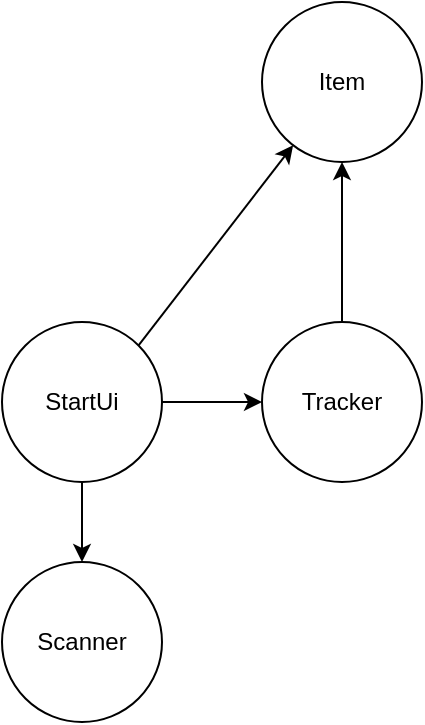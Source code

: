 <mxfile version="17.4.4" type="github">
  <diagram id="iZuGyUjM-qg6Kd5wINJF" name="Page-1">
    <mxGraphModel dx="782" dy="706" grid="1" gridSize="10" guides="1" tooltips="1" connect="1" arrows="1" fold="1" page="1" pageScale="1" pageWidth="827" pageHeight="1169" math="0" shadow="0">
      <root>
        <mxCell id="0" />
        <mxCell id="1" parent="0" />
        <mxCell id="xK4WSjQdGqLs2Fdomcl9-1" value="Item" style="ellipse;whiteSpace=wrap;html=1;aspect=fixed;" parent="1" vertex="1">
          <mxGeometry x="360" y="20" width="80" height="80" as="geometry" />
        </mxCell>
        <mxCell id="xK4WSjQdGqLs2Fdomcl9-2" value="Scanner" style="ellipse;whiteSpace=wrap;html=1;aspect=fixed;" parent="1" vertex="1">
          <mxGeometry x="230" y="300" width="80" height="80" as="geometry" />
        </mxCell>
        <mxCell id="xK4WSjQdGqLs2Fdomcl9-6" value="" style="edgeStyle=orthogonalEdgeStyle;rounded=0;orthogonalLoop=1;jettySize=auto;html=1;" parent="1" source="xK4WSjQdGqLs2Fdomcl9-3" target="xK4WSjQdGqLs2Fdomcl9-4" edge="1">
          <mxGeometry relative="1" as="geometry" />
        </mxCell>
        <mxCell id="xK4WSjQdGqLs2Fdomcl9-7" value="" style="edgeStyle=orthogonalEdgeStyle;rounded=0;orthogonalLoop=1;jettySize=auto;html=1;" parent="1" source="xK4WSjQdGqLs2Fdomcl9-3" target="xK4WSjQdGqLs2Fdomcl9-2" edge="1">
          <mxGeometry relative="1" as="geometry" />
        </mxCell>
        <mxCell id="Nt31zRqQFQcxnyr9uXIQ-2" style="edgeStyle=none;rounded=0;orthogonalLoop=1;jettySize=auto;html=1;exitX=1;exitY=0;exitDx=0;exitDy=0;" edge="1" parent="1" source="xK4WSjQdGqLs2Fdomcl9-3" target="xK4WSjQdGqLs2Fdomcl9-1">
          <mxGeometry relative="1" as="geometry" />
        </mxCell>
        <mxCell id="xK4WSjQdGqLs2Fdomcl9-3" value="StartUi" style="ellipse;whiteSpace=wrap;html=1;aspect=fixed;" parent="1" vertex="1">
          <mxGeometry x="230" y="180" width="80" height="80" as="geometry" />
        </mxCell>
        <mxCell id="xK4WSjQdGqLs2Fdomcl9-8" value="" style="edgeStyle=orthogonalEdgeStyle;rounded=0;orthogonalLoop=1;jettySize=auto;html=1;" parent="1" source="xK4WSjQdGqLs2Fdomcl9-4" target="xK4WSjQdGqLs2Fdomcl9-1" edge="1">
          <mxGeometry relative="1" as="geometry" />
        </mxCell>
        <mxCell id="xK4WSjQdGqLs2Fdomcl9-4" value="Tracker" style="ellipse;whiteSpace=wrap;html=1;aspect=fixed;" parent="1" vertex="1">
          <mxGeometry x="360" y="180" width="80" height="80" as="geometry" />
        </mxCell>
      </root>
    </mxGraphModel>
  </diagram>
</mxfile>
